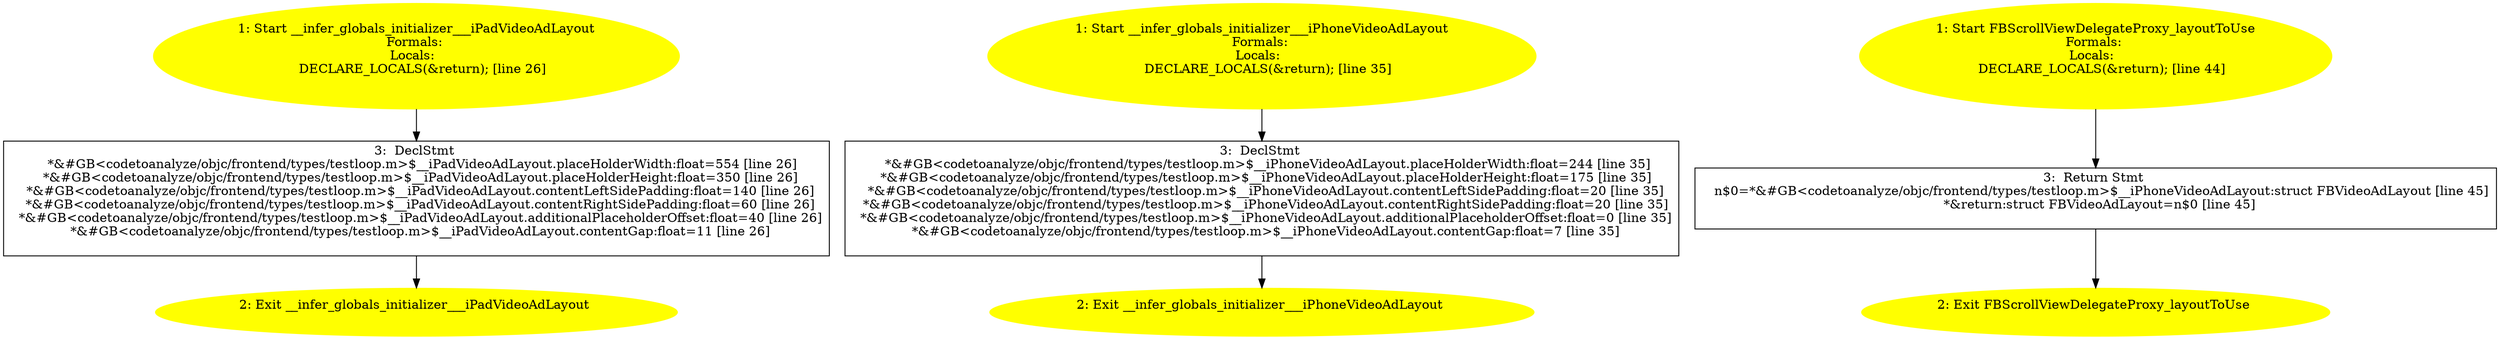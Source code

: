 /* @generated */
digraph iCFG {
"__infer_globals_initializer___iPadVideoAdLayout.82a4d90dac0bb09630a78b276b79e1ca_1" [label="1: Start __infer_globals_initializer___iPadVideoAdLayout\nFormals: \nLocals:  \n   DECLARE_LOCALS(&return); [line 26]\n " color=yellow style=filled]
	

	 "__infer_globals_initializer___iPadVideoAdLayout.82a4d90dac0bb09630a78b276b79e1ca_1" -> "__infer_globals_initializer___iPadVideoAdLayout.82a4d90dac0bb09630a78b276b79e1ca_3" ;
"__infer_globals_initializer___iPadVideoAdLayout.82a4d90dac0bb09630a78b276b79e1ca_2" [label="2: Exit __infer_globals_initializer___iPadVideoAdLayout \n  " color=yellow style=filled]
	

"__infer_globals_initializer___iPadVideoAdLayout.82a4d90dac0bb09630a78b276b79e1ca_3" [label="3:  DeclStmt \n   *&#GB<codetoanalyze/objc/frontend/types/testloop.m>$__iPadVideoAdLayout.placeHolderWidth:float=554 [line 26]\n  *&#GB<codetoanalyze/objc/frontend/types/testloop.m>$__iPadVideoAdLayout.placeHolderHeight:float=350 [line 26]\n  *&#GB<codetoanalyze/objc/frontend/types/testloop.m>$__iPadVideoAdLayout.contentLeftSidePadding:float=140 [line 26]\n  *&#GB<codetoanalyze/objc/frontend/types/testloop.m>$__iPadVideoAdLayout.contentRightSidePadding:float=60 [line 26]\n  *&#GB<codetoanalyze/objc/frontend/types/testloop.m>$__iPadVideoAdLayout.additionalPlaceholderOffset:float=40 [line 26]\n  *&#GB<codetoanalyze/objc/frontend/types/testloop.m>$__iPadVideoAdLayout.contentGap:float=11 [line 26]\n " shape="box"]
	

	 "__infer_globals_initializer___iPadVideoAdLayout.82a4d90dac0bb09630a78b276b79e1ca_3" -> "__infer_globals_initializer___iPadVideoAdLayout.82a4d90dac0bb09630a78b276b79e1ca_2" ;
"__infer_globals_initializer___iPhoneVideoAdLayout.b0bc97c09b8fbd16a06b17b7a5d22042_1" [label="1: Start __infer_globals_initializer___iPhoneVideoAdLayout\nFormals: \nLocals:  \n   DECLARE_LOCALS(&return); [line 35]\n " color=yellow style=filled]
	

	 "__infer_globals_initializer___iPhoneVideoAdLayout.b0bc97c09b8fbd16a06b17b7a5d22042_1" -> "__infer_globals_initializer___iPhoneVideoAdLayout.b0bc97c09b8fbd16a06b17b7a5d22042_3" ;
"__infer_globals_initializer___iPhoneVideoAdLayout.b0bc97c09b8fbd16a06b17b7a5d22042_2" [label="2: Exit __infer_globals_initializer___iPhoneVideoAdLayout \n  " color=yellow style=filled]
	

"__infer_globals_initializer___iPhoneVideoAdLayout.b0bc97c09b8fbd16a06b17b7a5d22042_3" [label="3:  DeclStmt \n   *&#GB<codetoanalyze/objc/frontend/types/testloop.m>$__iPhoneVideoAdLayout.placeHolderWidth:float=244 [line 35]\n  *&#GB<codetoanalyze/objc/frontend/types/testloop.m>$__iPhoneVideoAdLayout.placeHolderHeight:float=175 [line 35]\n  *&#GB<codetoanalyze/objc/frontend/types/testloop.m>$__iPhoneVideoAdLayout.contentLeftSidePadding:float=20 [line 35]\n  *&#GB<codetoanalyze/objc/frontend/types/testloop.m>$__iPhoneVideoAdLayout.contentRightSidePadding:float=20 [line 35]\n  *&#GB<codetoanalyze/objc/frontend/types/testloop.m>$__iPhoneVideoAdLayout.additionalPlaceholderOffset:float=0 [line 35]\n  *&#GB<codetoanalyze/objc/frontend/types/testloop.m>$__iPhoneVideoAdLayout.contentGap:float=7 [line 35]\n " shape="box"]
	

	 "__infer_globals_initializer___iPhoneVideoAdLayout.b0bc97c09b8fbd16a06b17b7a5d22042_3" -> "__infer_globals_initializer___iPhoneVideoAdLayout.b0bc97c09b8fbd16a06b17b7a5d22042_2" ;
"FBScrollViewDelegateProxy_layoutToUseclass.9bf93674d347fe5d489b97d1cb9f15c1_1" [label="1: Start FBScrollViewDelegateProxy_layoutToUse\nFormals: \nLocals:  \n   DECLARE_LOCALS(&return); [line 44]\n " color=yellow style=filled]
	

	 "FBScrollViewDelegateProxy_layoutToUseclass.9bf93674d347fe5d489b97d1cb9f15c1_1" -> "FBScrollViewDelegateProxy_layoutToUseclass.9bf93674d347fe5d489b97d1cb9f15c1_3" ;
"FBScrollViewDelegateProxy_layoutToUseclass.9bf93674d347fe5d489b97d1cb9f15c1_2" [label="2: Exit FBScrollViewDelegateProxy_layoutToUse \n  " color=yellow style=filled]
	

"FBScrollViewDelegateProxy_layoutToUseclass.9bf93674d347fe5d489b97d1cb9f15c1_3" [label="3:  Return Stmt \n   n$0=*&#GB<codetoanalyze/objc/frontend/types/testloop.m>$__iPhoneVideoAdLayout:struct FBVideoAdLayout [line 45]\n  *&return:struct FBVideoAdLayout=n$0 [line 45]\n " shape="box"]
	

	 "FBScrollViewDelegateProxy_layoutToUseclass.9bf93674d347fe5d489b97d1cb9f15c1_3" -> "FBScrollViewDelegateProxy_layoutToUseclass.9bf93674d347fe5d489b97d1cb9f15c1_2" ;
}
